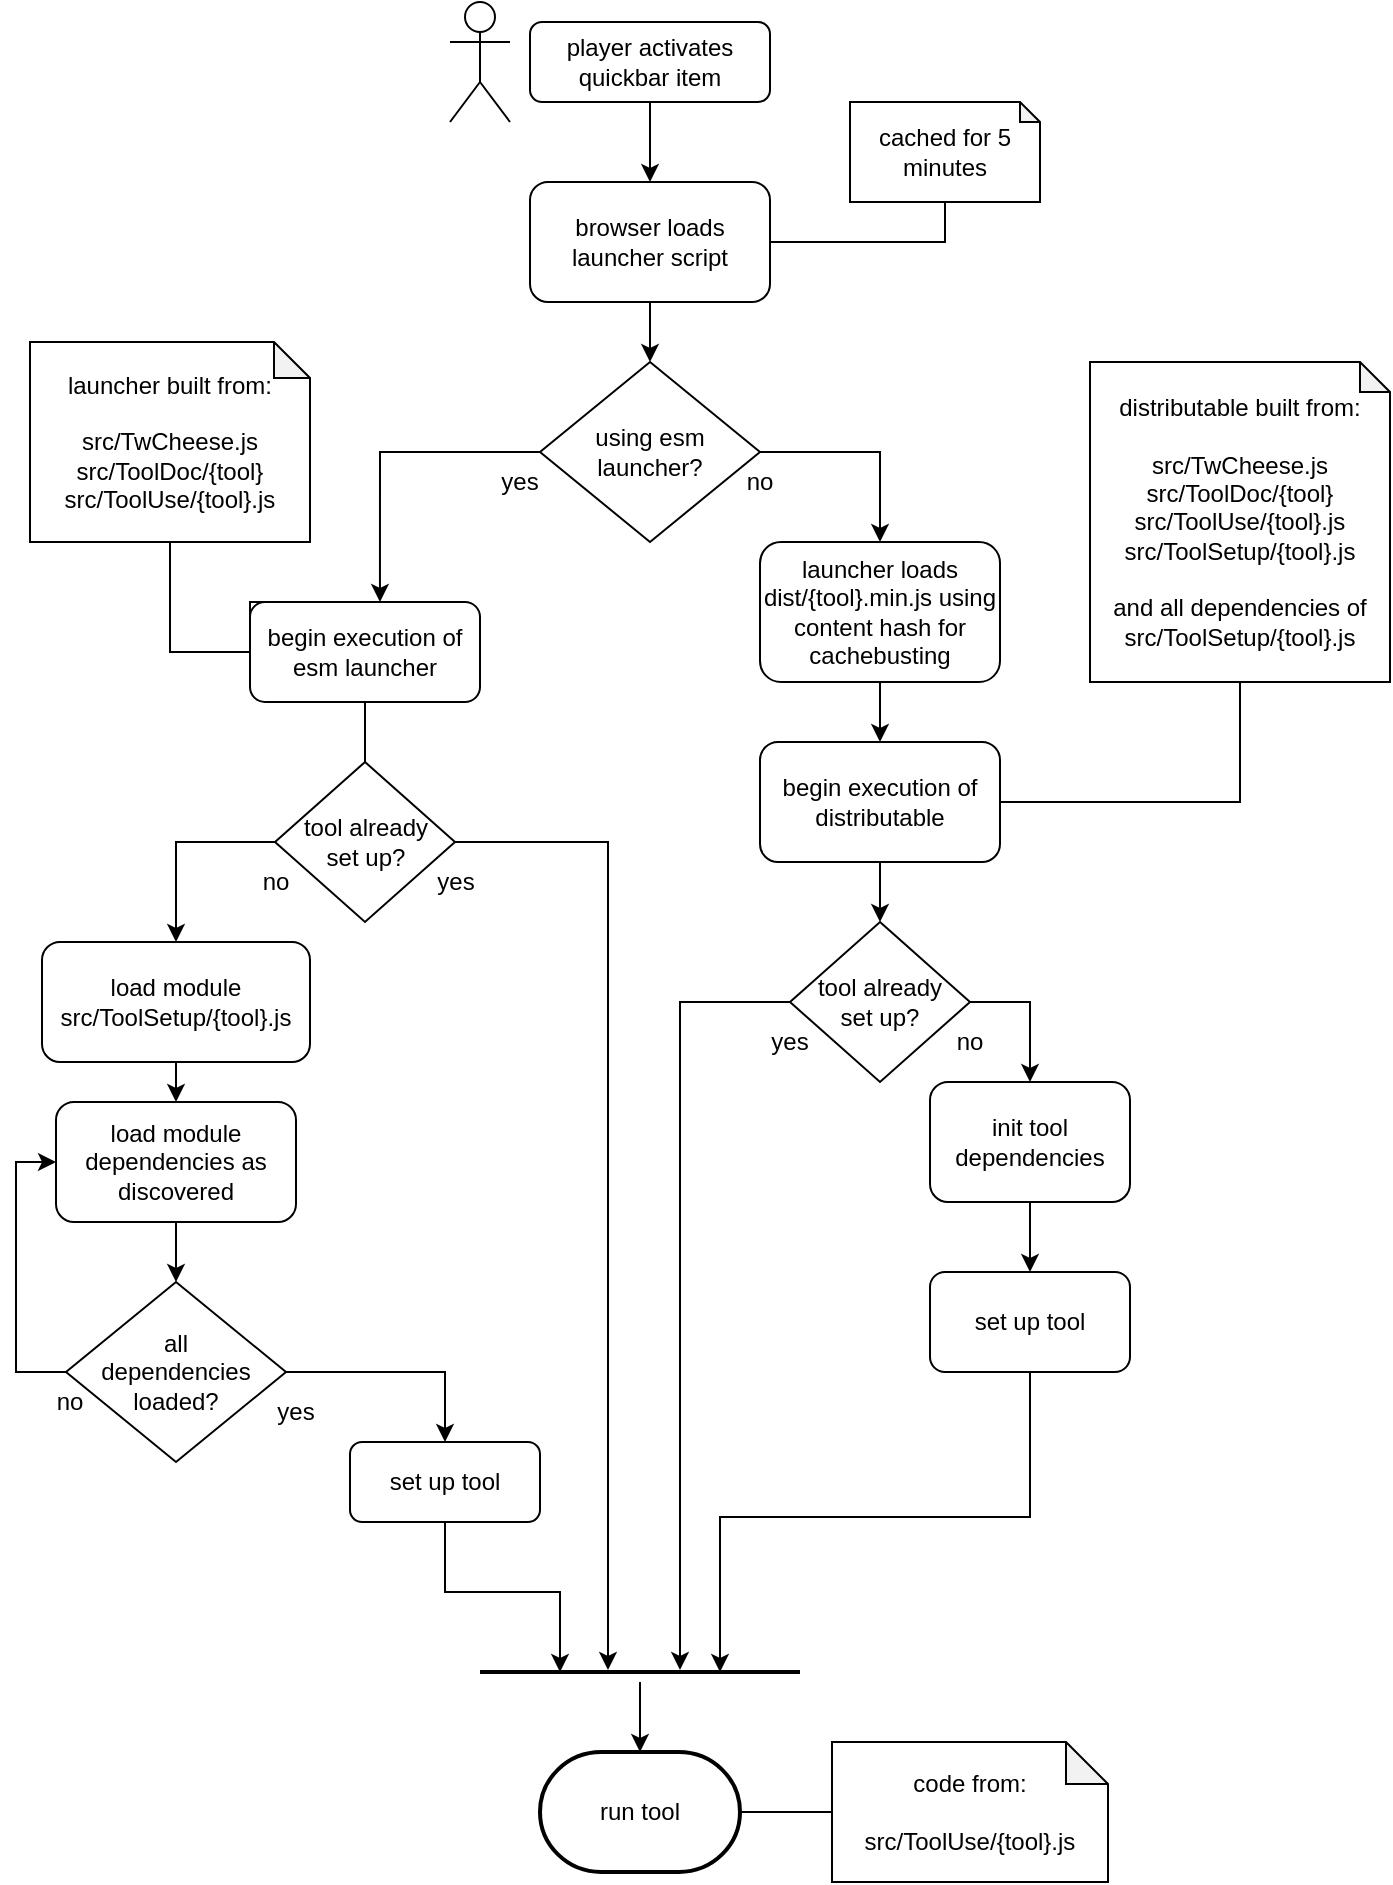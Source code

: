 <mxfile version="10.7.8" type="google"><diagram id="RiQhaLUAa5Kp7iTAHhWC" name="Page-1"><mxGraphModel dx="1394" dy="771" grid="1" gridSize="10" guides="1" tooltips="1" connect="1" arrows="1" fold="1" page="1" pageScale="1" pageWidth="850" pageHeight="1100" math="0" shadow="0"><root><mxCell id="0"/><mxCell id="1" parent="0"/><mxCell id="xqTagnPoP6x8V9yp1-Yq-1" value="" style="shape=umlActor;verticalLabelPosition=bottom;labelBackgroundColor=#ffffff;verticalAlign=top;html=1;outlineConnect=0;" parent="1" vertex="1"><mxGeometry x="250" y="40" width="30" height="60" as="geometry"/></mxCell><mxCell id="xqTagnPoP6x8V9yp1-Yq-8" value="" style="edgeStyle=orthogonalEdgeStyle;rounded=0;orthogonalLoop=1;jettySize=auto;html=1;entryX=0.5;entryY=0;entryDx=0;entryDy=0;" parent="1" source="xqTagnPoP6x8V9yp1-Yq-4" target="xqTagnPoP6x8V9yp1-Yq-9" edge="1"><mxGeometry relative="1" as="geometry"><mxPoint x="350" y="140" as="targetPoint"/></mxGeometry></mxCell><mxCell id="xqTagnPoP6x8V9yp1-Yq-4" value="player activates quickbar item" style="rounded=1;whiteSpace=wrap;html=1;" parent="1" vertex="1"><mxGeometry x="290" y="50" width="120" height="40" as="geometry"/></mxCell><mxCell id="xqTagnPoP6x8V9yp1-Yq-11" style="edgeStyle=orthogonalEdgeStyle;rounded=0;orthogonalLoop=1;jettySize=auto;html=1;exitX=0.5;exitY=1;exitDx=0;exitDy=0;" parent="1" source="xqTagnPoP6x8V9yp1-Yq-9" target="xqTagnPoP6x8V9yp1-Yq-10" edge="1"><mxGeometry relative="1" as="geometry"/></mxCell><mxCell id="3UkwKgZIVwIkmL8B2GEP-3" value="" style="edgeStyle=orthogonalEdgeStyle;rounded=0;orthogonalLoop=1;jettySize=auto;html=1;entryX=0.5;entryY=1;entryDx=0;entryDy=0;entryPerimeter=0;endArrow=none;endFill=0;" edge="1" parent="1" source="xqTagnPoP6x8V9yp1-Yq-9" target="3UkwKgZIVwIkmL8B2GEP-1"><mxGeometry relative="1" as="geometry"><mxPoint x="490" y="160" as="targetPoint"/></mxGeometry></mxCell><mxCell id="xqTagnPoP6x8V9yp1-Yq-9" value="browser loads launcher script" style="rounded=1;whiteSpace=wrap;html=1;" parent="1" vertex="1"><mxGeometry x="290" y="130" width="120" height="60" as="geometry"/></mxCell><mxCell id="5jpDAaj2AOWVLtW1SJL_-3" style="edgeStyle=orthogonalEdgeStyle;rounded=0;orthogonalLoop=1;jettySize=auto;html=1;exitX=0;exitY=0.5;exitDx=0;exitDy=0;entryX=0.565;entryY=0;entryDx=0;entryDy=0;entryPerimeter=0;" parent="1" source="xqTagnPoP6x8V9yp1-Yq-10" target="5jpDAaj2AOWVLtW1SJL_-1" edge="1"><mxGeometry relative="1" as="geometry"/></mxCell><mxCell id="5jpDAaj2AOWVLtW1SJL_-37" style="edgeStyle=orthogonalEdgeStyle;rounded=0;orthogonalLoop=1;jettySize=auto;html=1;exitX=1;exitY=0.5;exitDx=0;exitDy=0;entryX=0.5;entryY=0;entryDx=0;entryDy=0;endArrow=classic;endFill=1;" parent="1" source="xqTagnPoP6x8V9yp1-Yq-10" target="5jpDAaj2AOWVLtW1SJL_-36" edge="1"><mxGeometry relative="1" as="geometry"/></mxCell><mxCell id="xqTagnPoP6x8V9yp1-Yq-10" value="using esm launcher?" style="rhombus;whiteSpace=wrap;html=1;" parent="1" vertex="1"><mxGeometry x="295" y="220" width="110" height="90" as="geometry"/></mxCell><mxCell id="5jpDAaj2AOWVLtW1SJL_-8" style="edgeStyle=orthogonalEdgeStyle;rounded=0;orthogonalLoop=1;jettySize=auto;html=1;exitX=0.5;exitY=1;exitDx=0;exitDy=0;entryX=0.5;entryY=0;entryDx=0;entryDy=0;endArrow=none;endFill=0;" parent="1" source="5jpDAaj2AOWVLtW1SJL_-1" target="5jpDAaj2AOWVLtW1SJL_-7" edge="1"><mxGeometry relative="1" as="geometry"/></mxCell><mxCell id="5jpDAaj2AOWVLtW1SJL_-1" value="begin execution of esm launcher" style="rounded=1;whiteSpace=wrap;html=1;" parent="1" vertex="1"><mxGeometry x="150" y="340" width="115" height="50" as="geometry"/></mxCell><mxCell id="5jpDAaj2AOWVLtW1SJL_-6" style="edgeStyle=orthogonalEdgeStyle;rounded=0;orthogonalLoop=1;jettySize=auto;html=1;exitX=0.5;exitY=1;exitDx=0;exitDy=0;exitPerimeter=0;entryX=0;entryY=0.5;entryDx=0;entryDy=0;endArrow=none;endFill=0;" parent="1" source="5jpDAaj2AOWVLtW1SJL_-2" target="5jpDAaj2AOWVLtW1SJL_-1" edge="1"><mxGeometry relative="1" as="geometry"/></mxCell><mxCell id="5jpDAaj2AOWVLtW1SJL_-2" value="&lt;div&gt;launcher built from:&lt;/div&gt;&lt;div&gt;&lt;br&gt;&lt;/div&gt;&lt;div&gt;src/TwCheese.js&lt;/div&gt;&lt;div&gt;src/ToolDoc/{tool}&lt;br&gt;&lt;/div&gt;&lt;div&gt;src/ToolUse/{tool}.js&lt;/div&gt;" style="shape=note;whiteSpace=wrap;html=1;backgroundOutline=1;darkOpacity=0.05;size=18;" parent="1" vertex="1"><mxGeometry x="40" y="210" width="140" height="100" as="geometry"/></mxCell><mxCell id="5jpDAaj2AOWVLtW1SJL_-5" style="edgeStyle=orthogonalEdgeStyle;rounded=0;orthogonalLoop=1;jettySize=auto;html=1;exitX=0.25;exitY=0;exitDx=0;exitDy=0;entryX=0;entryY=0.5;entryDx=0;entryDy=0;endArrow=none;endFill=0;" parent="1" source="5jpDAaj2AOWVLtW1SJL_-1" target="5jpDAaj2AOWVLtW1SJL_-1" edge="1"><mxGeometry relative="1" as="geometry"/></mxCell><mxCell id="5jpDAaj2AOWVLtW1SJL_-28" style="edgeStyle=orthogonalEdgeStyle;rounded=0;orthogonalLoop=1;jettySize=auto;html=1;exitX=0;exitY=0.5;exitDx=0;exitDy=0;entryX=0.5;entryY=0;entryDx=0;entryDy=0;endArrow=classic;endFill=1;" parent="1" source="5jpDAaj2AOWVLtW1SJL_-7" target="5jpDAaj2AOWVLtW1SJL_-12" edge="1"><mxGeometry relative="1" as="geometry"/></mxCell><mxCell id="5jpDAaj2AOWVLtW1SJL_-46" style="edgeStyle=orthogonalEdgeStyle;rounded=0;orthogonalLoop=1;jettySize=auto;html=1;exitX=1;exitY=0.5;exitDx=0;exitDy=0;entryX=0.4;entryY=0.4;entryDx=0;entryDy=0;entryPerimeter=0;endArrow=classic;endFill=1;" parent="1" source="5jpDAaj2AOWVLtW1SJL_-7" target="5jpDAaj2AOWVLtW1SJL_-32" edge="1"><mxGeometry relative="1" as="geometry"/></mxCell><mxCell id="5jpDAaj2AOWVLtW1SJL_-7" value="&lt;div&gt;tool already&lt;/div&gt;&lt;div&gt; set up?&lt;/div&gt;" style="rhombus;whiteSpace=wrap;html=1;" parent="1" vertex="1"><mxGeometry x="162.5" y="420" width="90" height="80" as="geometry"/></mxCell><mxCell id="5jpDAaj2AOWVLtW1SJL_-71" style="edgeStyle=orthogonalEdgeStyle;rounded=0;orthogonalLoop=1;jettySize=auto;html=1;exitX=0;exitY=0.5;exitDx=0;exitDy=0;exitPerimeter=0;entryX=1;entryY=0.5;entryDx=0;entryDy=0;entryPerimeter=0;endArrow=none;endFill=0;" parent="1" source="5jpDAaj2AOWVLtW1SJL_-10" target="5jpDAaj2AOWVLtW1SJL_-60" edge="1"><mxGeometry relative="1" as="geometry"/></mxCell><mxCell id="5jpDAaj2AOWVLtW1SJL_-10" value="&lt;div&gt;code from:&lt;/div&gt;&lt;div&gt;&lt;br&gt;&lt;/div&gt;&lt;div&gt;src/ToolUse/{tool}.js&lt;br&gt;&lt;/div&gt;" style="shape=note;whiteSpace=wrap;html=1;backgroundOutline=1;darkOpacity=0.05;size=21;" parent="1" vertex="1"><mxGeometry x="441" y="910" width="138" height="70" as="geometry"/></mxCell><mxCell id="5jpDAaj2AOWVLtW1SJL_-14" style="edgeStyle=orthogonalEdgeStyle;rounded=0;orthogonalLoop=1;jettySize=auto;html=1;exitX=0.5;exitY=1;exitDx=0;exitDy=0;entryX=0.5;entryY=0;entryDx=0;entryDy=0;endArrow=classic;endFill=1;" parent="1" source="5jpDAaj2AOWVLtW1SJL_-12" target="5jpDAaj2AOWVLtW1SJL_-13" edge="1"><mxGeometry relative="1" as="geometry"/></mxCell><mxCell id="5jpDAaj2AOWVLtW1SJL_-12" value="&lt;div&gt;load module&lt;/div&gt;&lt;div&gt;src/ToolSetup/{tool}.js&lt;br&gt;&lt;/div&gt;" style="rounded=1;whiteSpace=wrap;html=1;" parent="1" vertex="1"><mxGeometry x="46" y="510" width="134" height="60" as="geometry"/></mxCell><mxCell id="5jpDAaj2AOWVLtW1SJL_-17" style="edgeStyle=orthogonalEdgeStyle;rounded=0;orthogonalLoop=1;jettySize=auto;html=1;exitX=0.5;exitY=1;exitDx=0;exitDy=0;entryX=0.5;entryY=0;entryDx=0;entryDy=0;endArrow=classic;endFill=1;" parent="1" source="5jpDAaj2AOWVLtW1SJL_-13" target="5jpDAaj2AOWVLtW1SJL_-16" edge="1"><mxGeometry relative="1" as="geometry"/></mxCell><mxCell id="5jpDAaj2AOWVLtW1SJL_-13" value="load module dependencies as discovered" style="rounded=1;whiteSpace=wrap;html=1;" parent="1" vertex="1"><mxGeometry x="53" y="590" width="120" height="60" as="geometry"/></mxCell><mxCell id="5jpDAaj2AOWVLtW1SJL_-31" style="edgeStyle=orthogonalEdgeStyle;rounded=0;orthogonalLoop=1;jettySize=auto;html=1;exitX=0;exitY=0.5;exitDx=0;exitDy=0;entryX=0;entryY=0.5;entryDx=0;entryDy=0;endArrow=classic;endFill=1;" parent="1" source="5jpDAaj2AOWVLtW1SJL_-16" target="5jpDAaj2AOWVLtW1SJL_-13" edge="1"><mxGeometry relative="1" as="geometry"/></mxCell><mxCell id="4hpicvc6XI-QaK-PYjsE-5" style="edgeStyle=orthogonalEdgeStyle;rounded=0;orthogonalLoop=1;jettySize=auto;html=1;exitX=1;exitY=0.5;exitDx=0;exitDy=0;entryX=0.5;entryY=0;entryDx=0;entryDy=0;" parent="1" source="5jpDAaj2AOWVLtW1SJL_-16" target="4hpicvc6XI-QaK-PYjsE-4" edge="1"><mxGeometry relative="1" as="geometry"/></mxCell><mxCell id="5jpDAaj2AOWVLtW1SJL_-16" value="&lt;div&gt;all&lt;br&gt;&lt;/div&gt;&lt;div&gt;dependencies loaded?&lt;/div&gt;" style="rhombus;whiteSpace=wrap;html=1;" parent="1" vertex="1"><mxGeometry x="58" y="680" width="110" height="90" as="geometry"/></mxCell><mxCell id="5jpDAaj2AOWVLtW1SJL_-61" style="edgeStyle=orthogonalEdgeStyle;rounded=0;orthogonalLoop=1;jettySize=auto;html=1;entryX=0.5;entryY=0;entryDx=0;entryDy=0;entryPerimeter=0;endArrow=classic;endFill=1;" parent="1" source="5jpDAaj2AOWVLtW1SJL_-32" target="5jpDAaj2AOWVLtW1SJL_-60" edge="1"><mxGeometry relative="1" as="geometry"/></mxCell><mxCell id="5jpDAaj2AOWVLtW1SJL_-32" value="" style="line;strokeWidth=2;html=1;" parent="1" vertex="1"><mxGeometry x="265" y="870" width="160" height="10" as="geometry"/></mxCell><mxCell id="5jpDAaj2AOWVLtW1SJL_-39" style="edgeStyle=orthogonalEdgeStyle;rounded=0;orthogonalLoop=1;jettySize=auto;html=1;exitX=0.5;exitY=1;exitDx=0;exitDy=0;entryX=0.5;entryY=0;entryDx=0;entryDy=0;endArrow=classic;endFill=1;" parent="1" source="5jpDAaj2AOWVLtW1SJL_-36" target="5jpDAaj2AOWVLtW1SJL_-38" edge="1"><mxGeometry relative="1" as="geometry"/></mxCell><mxCell id="5jpDAaj2AOWVLtW1SJL_-36" value="launcher loads dist/{tool}.min.js using content hash for cachebusting" style="rounded=1;whiteSpace=wrap;html=1;" parent="1" vertex="1"><mxGeometry x="405" y="310" width="120" height="70" as="geometry"/></mxCell><mxCell id="5jpDAaj2AOWVLtW1SJL_-41" style="edgeStyle=orthogonalEdgeStyle;rounded=0;orthogonalLoop=1;jettySize=auto;html=1;exitX=0.5;exitY=1;exitDx=0;exitDy=0;entryX=0.5;entryY=0;entryDx=0;entryDy=0;endArrow=classic;endFill=1;" parent="1" source="5jpDAaj2AOWVLtW1SJL_-38" target="5jpDAaj2AOWVLtW1SJL_-40" edge="1"><mxGeometry relative="1" as="geometry"/></mxCell><mxCell id="5jpDAaj2AOWVLtW1SJL_-38" value="begin execution of distributable" style="rounded=1;whiteSpace=wrap;html=1;" parent="1" vertex="1"><mxGeometry x="405" y="410" width="120" height="60" as="geometry"/></mxCell><mxCell id="5jpDAaj2AOWVLtW1SJL_-44" style="edgeStyle=orthogonalEdgeStyle;rounded=0;orthogonalLoop=1;jettySize=auto;html=1;exitX=0;exitY=0.5;exitDx=0;exitDy=0;entryX=0.625;entryY=0.4;entryDx=0;entryDy=0;entryPerimeter=0;endArrow=classic;endFill=1;" parent="1" source="5jpDAaj2AOWVLtW1SJL_-40" target="5jpDAaj2AOWVLtW1SJL_-32" edge="1"><mxGeometry relative="1" as="geometry"/></mxCell><mxCell id="5jpDAaj2AOWVLtW1SJL_-54" style="edgeStyle=orthogonalEdgeStyle;rounded=0;orthogonalLoop=1;jettySize=auto;html=1;exitX=1;exitY=0.5;exitDx=0;exitDy=0;entryX=0.5;entryY=0;entryDx=0;entryDy=0;endArrow=classic;endFill=1;" parent="1" source="5jpDAaj2AOWVLtW1SJL_-40" target="5jpDAaj2AOWVLtW1SJL_-49" edge="1"><mxGeometry relative="1" as="geometry"/></mxCell><mxCell id="5jpDAaj2AOWVLtW1SJL_-40" value="&lt;div&gt;tool already&lt;/div&gt;&lt;div&gt;set up?&lt;br&gt;&lt;/div&gt;" style="rhombus;whiteSpace=wrap;html=1;" parent="1" vertex="1"><mxGeometry x="420" y="500" width="90" height="80" as="geometry"/></mxCell><mxCell id="4hpicvc6XI-QaK-PYjsE-2" style="edgeStyle=orthogonalEdgeStyle;rounded=0;orthogonalLoop=1;jettySize=auto;html=1;exitX=0.5;exitY=1;exitDx=0;exitDy=0;entryX=0.5;entryY=0;entryDx=0;entryDy=0;" parent="1" source="5jpDAaj2AOWVLtW1SJL_-49" target="4hpicvc6XI-QaK-PYjsE-1" edge="1"><mxGeometry relative="1" as="geometry"/></mxCell><mxCell id="5jpDAaj2AOWVLtW1SJL_-49" value="init tool dependencies" style="rounded=1;whiteSpace=wrap;html=1;" parent="1" vertex="1"><mxGeometry x="490" y="580" width="100" height="60" as="geometry"/></mxCell><mxCell id="5jpDAaj2AOWVLtW1SJL_-59" style="edgeStyle=orthogonalEdgeStyle;rounded=0;orthogonalLoop=1;jettySize=auto;html=1;exitX=0.5;exitY=1;exitDx=0;exitDy=0;exitPerimeter=0;entryX=1;entryY=0.5;entryDx=0;entryDy=0;endArrow=none;endFill=0;" parent="1" source="5jpDAaj2AOWVLtW1SJL_-56" target="5jpDAaj2AOWVLtW1SJL_-38" edge="1"><mxGeometry relative="1" as="geometry"/></mxCell><mxCell id="5jpDAaj2AOWVLtW1SJL_-56" value="&lt;div&gt;distributable built from:&lt;/div&gt;&lt;div&gt;&lt;br&gt;&lt;/div&gt;&lt;div&gt;src/TwCheese.js&lt;/div&gt;&lt;div&gt;src/ToolDoc/{tool}&lt;/div&gt;&lt;div&gt;src/ToolUse/{tool}.js&lt;/div&gt;&lt;div&gt;src/ToolSetup/{tool}.js&lt;/div&gt;&lt;div&gt;&lt;br&gt;&lt;/div&gt;&lt;div&gt;and all dependencies of src/ToolSetup/{tool}.js&lt;br&gt;&lt;/div&gt;" style="shape=note;whiteSpace=wrap;html=1;backgroundOutline=1;darkOpacity=0.05;size=15;" parent="1" vertex="1"><mxGeometry x="570" y="220" width="150" height="160" as="geometry"/></mxCell><mxCell id="5jpDAaj2AOWVLtW1SJL_-60" value="run tool" style="strokeWidth=2;html=1;shape=mxgraph.flowchart.terminator;whiteSpace=wrap;" parent="1" vertex="1"><mxGeometry x="295" y="915" width="100" height="60" as="geometry"/></mxCell><mxCell id="5jpDAaj2AOWVLtW1SJL_-63" value="yes" style="text;html=1;strokeColor=none;fillColor=none;align=center;verticalAlign=middle;whiteSpace=wrap;rounded=0;" parent="1" vertex="1"><mxGeometry x="265" y="270" width="40" height="20" as="geometry"/></mxCell><mxCell id="5jpDAaj2AOWVLtW1SJL_-64" value="no" style="text;html=1;strokeColor=none;fillColor=none;align=center;verticalAlign=middle;whiteSpace=wrap;rounded=0;" parent="1" vertex="1"><mxGeometry x="385" y="270" width="40" height="20" as="geometry"/></mxCell><mxCell id="5jpDAaj2AOWVLtW1SJL_-65" value="no" style="text;html=1;strokeColor=none;fillColor=none;align=center;verticalAlign=middle;whiteSpace=wrap;rounded=0;" parent="1" vertex="1"><mxGeometry x="142.5" y="470" width="40" height="20" as="geometry"/></mxCell><mxCell id="5jpDAaj2AOWVLtW1SJL_-66" value="yes" style="text;html=1;strokeColor=none;fillColor=none;align=center;verticalAlign=middle;whiteSpace=wrap;rounded=0;" parent="1" vertex="1"><mxGeometry x="232.5" y="470" width="40" height="20" as="geometry"/></mxCell><mxCell id="5jpDAaj2AOWVLtW1SJL_-67" value="no" style="text;html=1;strokeColor=none;fillColor=none;align=center;verticalAlign=middle;whiteSpace=wrap;rounded=0;" parent="1" vertex="1"><mxGeometry x="40" y="730" width="40" height="20" as="geometry"/></mxCell><mxCell id="5jpDAaj2AOWVLtW1SJL_-68" value="yes" style="text;html=1;strokeColor=none;fillColor=none;align=center;verticalAlign=middle;whiteSpace=wrap;rounded=0;" parent="1" vertex="1"><mxGeometry x="153" y="735" width="40" height="20" as="geometry"/></mxCell><mxCell id="5jpDAaj2AOWVLtW1SJL_-69" value="yes" style="text;html=1;strokeColor=none;fillColor=none;align=center;verticalAlign=middle;whiteSpace=wrap;rounded=0;" parent="1" vertex="1"><mxGeometry x="400" y="550" width="40" height="20" as="geometry"/></mxCell><mxCell id="5jpDAaj2AOWVLtW1SJL_-70" value="no" style="text;html=1;strokeColor=none;fillColor=none;align=center;verticalAlign=middle;whiteSpace=wrap;rounded=0;" parent="1" vertex="1"><mxGeometry x="490" y="550" width="40" height="20" as="geometry"/></mxCell><mxCell id="4hpicvc6XI-QaK-PYjsE-3" style="edgeStyle=orthogonalEdgeStyle;rounded=0;orthogonalLoop=1;jettySize=auto;html=1;exitX=0.5;exitY=1;exitDx=0;exitDy=0;entryX=0.75;entryY=0.5;entryDx=0;entryDy=0;entryPerimeter=0;" parent="1" source="4hpicvc6XI-QaK-PYjsE-1" target="5jpDAaj2AOWVLtW1SJL_-32" edge="1"><mxGeometry relative="1" as="geometry"/></mxCell><mxCell id="4hpicvc6XI-QaK-PYjsE-1" value="set up tool" style="rounded=1;whiteSpace=wrap;html=1;" parent="1" vertex="1"><mxGeometry x="490" y="675" width="100" height="50" as="geometry"/></mxCell><mxCell id="4hpicvc6XI-QaK-PYjsE-6" style="edgeStyle=orthogonalEdgeStyle;rounded=0;orthogonalLoop=1;jettySize=auto;html=1;exitX=0.5;exitY=1;exitDx=0;exitDy=0;entryX=0.25;entryY=0.5;entryDx=0;entryDy=0;entryPerimeter=0;" parent="1" source="4hpicvc6XI-QaK-PYjsE-4" target="5jpDAaj2AOWVLtW1SJL_-32" edge="1"><mxGeometry relative="1" as="geometry"/></mxCell><mxCell id="4hpicvc6XI-QaK-PYjsE-4" value="set up tool" style="rounded=1;whiteSpace=wrap;html=1;" parent="1" vertex="1"><mxGeometry x="200" y="760" width="95" height="40" as="geometry"/></mxCell><mxCell id="3UkwKgZIVwIkmL8B2GEP-1" value="cached for 5 minutes" style="shape=note;whiteSpace=wrap;html=1;backgroundOutline=1;darkOpacity=0.05;size=10;" vertex="1" parent="1"><mxGeometry x="450" y="90" width="95" height="50" as="geometry"/></mxCell></root></mxGraphModel></diagram></mxfile>